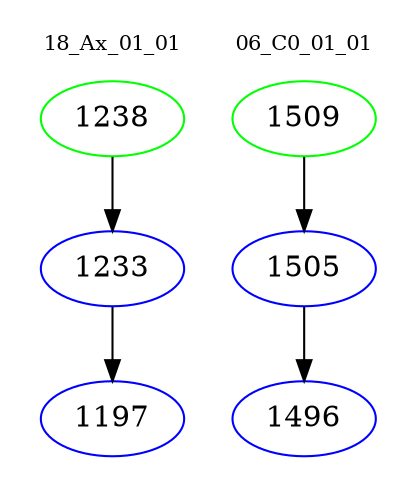 digraph{
subgraph cluster_0 {
color = white
label = "18_Ax_01_01";
fontsize=10;
T0_1238 [label="1238", color="green"]
T0_1238 -> T0_1233 [color="black"]
T0_1233 [label="1233", color="blue"]
T0_1233 -> T0_1197 [color="black"]
T0_1197 [label="1197", color="blue"]
}
subgraph cluster_1 {
color = white
label = "06_C0_01_01";
fontsize=10;
T1_1509 [label="1509", color="green"]
T1_1509 -> T1_1505 [color="black"]
T1_1505 [label="1505", color="blue"]
T1_1505 -> T1_1496 [color="black"]
T1_1496 [label="1496", color="blue"]
}
}
